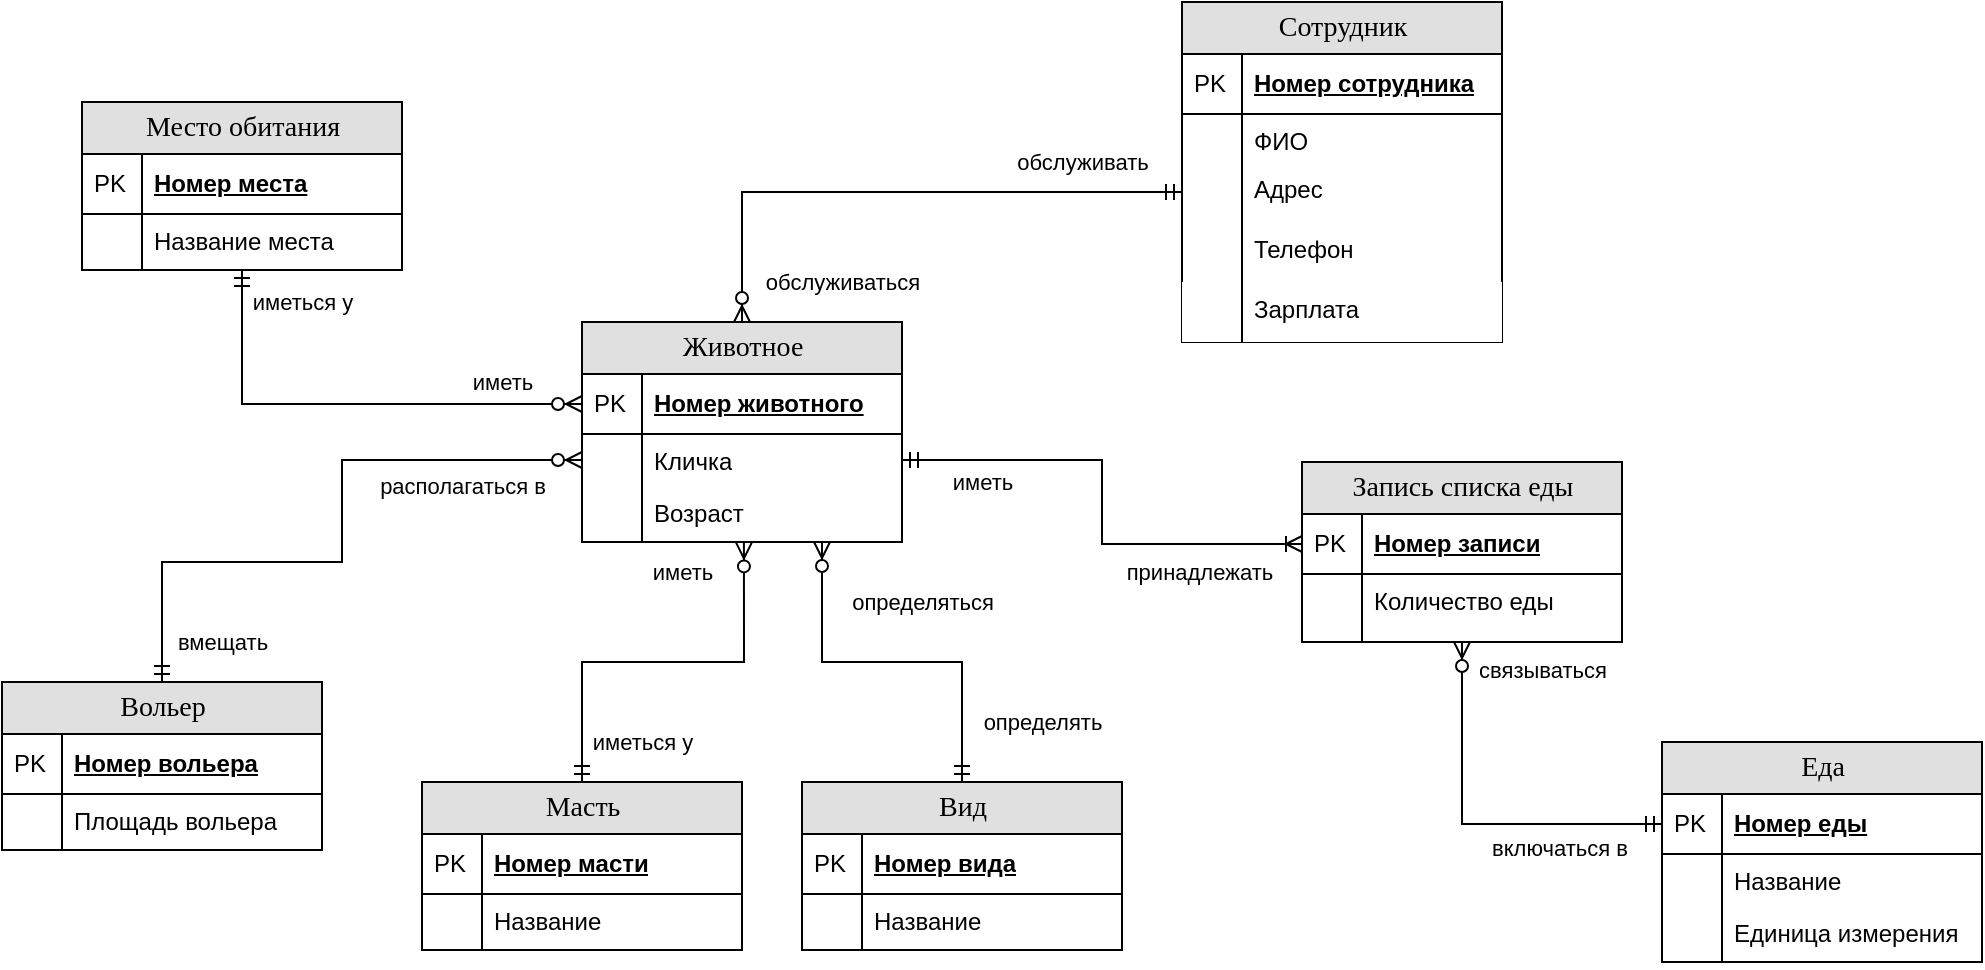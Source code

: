 <mxfile version="13.9.9" type="device"><diagram name="Page-1" id="e56a1550-8fbb-45ad-956c-1786394a9013"><mxGraphModel dx="782" dy="1182" grid="1" gridSize="10" guides="1" tooltips="1" connect="1" arrows="1" fold="1" page="1" pageScale="1" pageWidth="1100" pageHeight="850" background="#ffffff" math="0" shadow="0"><root><mxCell id="0"/><mxCell id="1" parent="0"/><mxCell id="2e49270ec7c68f3f-80" value="Животное" style="swimlane;html=1;fontStyle=0;childLayout=stackLayout;horizontal=1;startSize=26;fillColor=#e0e0e0;horizontalStack=0;resizeParent=1;resizeLast=0;collapsible=1;marginBottom=0;swimlaneFillColor=#ffffff;align=center;rounded=0;shadow=0;comic=0;labelBackgroundColor=none;strokeWidth=1;fontFamily=Verdana;fontSize=14" parent="1" vertex="1"><mxGeometry x="330" y="300" width="160" height="110" as="geometry"/></mxCell><mxCell id="2e49270ec7c68f3f-81" value="Номер животного" style="shape=partialRectangle;top=0;left=0;right=0;bottom=1;html=1;align=left;verticalAlign=middle;fillColor=none;spacingLeft=34;spacingRight=4;whiteSpace=wrap;overflow=hidden;rotatable=0;points=[[0,0.5],[1,0.5]];portConstraint=eastwest;dropTarget=0;fontStyle=5;" parent="2e49270ec7c68f3f-80" vertex="1"><mxGeometry y="26" width="160" height="30" as="geometry"/></mxCell><mxCell id="2e49270ec7c68f3f-82" value="PK" style="shape=partialRectangle;top=0;left=0;bottom=0;html=1;fillColor=none;align=left;verticalAlign=middle;spacingLeft=4;spacingRight=4;whiteSpace=wrap;overflow=hidden;rotatable=0;points=[];portConstraint=eastwest;part=1;" parent="2e49270ec7c68f3f-81" vertex="1" connectable="0"><mxGeometry width="30" height="30" as="geometry"/></mxCell><mxCell id="2e49270ec7c68f3f-83" value="Кличка" style="shape=partialRectangle;top=0;left=0;right=0;bottom=0;html=1;align=left;verticalAlign=top;fillColor=none;spacingLeft=34;spacingRight=4;whiteSpace=wrap;overflow=hidden;rotatable=0;points=[[0,0.5],[1,0.5]];portConstraint=eastwest;dropTarget=0;" parent="2e49270ec7c68f3f-80" vertex="1"><mxGeometry y="56" width="160" height="26" as="geometry"/></mxCell><mxCell id="2e49270ec7c68f3f-84" value="" style="shape=partialRectangle;top=0;left=0;bottom=0;html=1;fillColor=none;align=left;verticalAlign=top;spacingLeft=4;spacingRight=4;whiteSpace=wrap;overflow=hidden;rotatable=0;points=[];portConstraint=eastwest;part=1;" parent="2e49270ec7c68f3f-83" vertex="1" connectable="0"><mxGeometry width="30" height="26" as="geometry"/></mxCell><mxCell id="2e49270ec7c68f3f-85" value="Возраст" style="shape=partialRectangle;top=0;left=0;right=0;bottom=0;html=1;align=left;verticalAlign=top;fillColor=none;spacingLeft=34;spacingRight=4;whiteSpace=wrap;overflow=hidden;rotatable=0;points=[[0,0.5],[1,0.5]];portConstraint=eastwest;dropTarget=0;" parent="2e49270ec7c68f3f-80" vertex="1"><mxGeometry y="82" width="160" height="26" as="geometry"/></mxCell><mxCell id="2e49270ec7c68f3f-86" value="" style="shape=partialRectangle;top=0;left=0;bottom=0;html=1;fillColor=none;align=left;verticalAlign=top;spacingLeft=4;spacingRight=4;whiteSpace=wrap;overflow=hidden;rotatable=0;points=[];portConstraint=eastwest;part=1;" parent="2e49270ec7c68f3f-85" vertex="1" connectable="0"><mxGeometry width="30" height="26" as="geometry"/></mxCell><mxCell id="2e49270ec7c68f3f-89" value="" style="shape=partialRectangle;top=0;left=0;right=0;bottom=0;html=1;align=left;verticalAlign=top;fillColor=none;spacingLeft=34;spacingRight=4;whiteSpace=wrap;overflow=hidden;rotatable=0;points=[[0,0.5],[1,0.5]];portConstraint=eastwest;dropTarget=0;" parent="2e49270ec7c68f3f-80" vertex="1"><mxGeometry y="108" width="160" height="2" as="geometry"/></mxCell><mxCell id="2e49270ec7c68f3f-90" value="" style="shape=partialRectangle;top=0;left=0;bottom=0;html=1;fillColor=none;align=left;verticalAlign=top;spacingLeft=4;spacingRight=4;whiteSpace=wrap;overflow=hidden;rotatable=0;points=[];portConstraint=eastwest;part=1;" parent="2e49270ec7c68f3f-89" vertex="1" connectable="0"><mxGeometry width="30" height="2" as="geometry"/></mxCell><mxCell id="Nz0-8C4WThUC9HBEczMo-10" value="определяться" style="edgeStyle=orthogonalEdgeStyle;rounded=0;orthogonalLoop=1;jettySize=auto;html=1;entryX=0.75;entryY=1;entryDx=0;entryDy=0;endArrow=ERzeroToMany;endFill=1;startArrow=ERmandOne;startFill=0;" parent="1" source="Nz0-8C4WThUC9HBEczMo-1" target="2e49270ec7c68f3f-80" edge="1"><mxGeometry x="-0.158" y="-30" relative="1" as="geometry"><Array as="points"><mxPoint x="520" y="470"/><mxPoint x="450" y="470"/></Array><mxPoint as="offset"/></mxGeometry></mxCell><mxCell id="QNsVwbIaHJdL6liVWL36-19" value="определять" style="edgeLabel;html=1;align=center;verticalAlign=middle;resizable=0;points=[];" vertex="1" connectable="0" parent="Nz0-8C4WThUC9HBEczMo-10"><mxGeometry x="-0.579" y="2" relative="1" as="geometry"><mxPoint x="42" y="10" as="offset"/></mxGeometry></mxCell><mxCell id="Nz0-8C4WThUC9HBEczMo-1" value="Вид" style="swimlane;html=1;fontStyle=0;childLayout=stackLayout;horizontal=1;startSize=26;fillColor=#e0e0e0;horizontalStack=0;resizeParent=1;resizeLast=0;collapsible=1;marginBottom=0;swimlaneFillColor=#ffffff;align=center;rounded=0;shadow=0;comic=0;labelBackgroundColor=none;strokeWidth=1;fontFamily=Verdana;fontSize=14" parent="1" vertex="1"><mxGeometry x="440" y="530" width="160" height="84" as="geometry"/></mxCell><mxCell id="Nz0-8C4WThUC9HBEczMo-2" value="Номер вида" style="shape=partialRectangle;top=0;left=0;right=0;bottom=1;html=1;align=left;verticalAlign=middle;fillColor=none;spacingLeft=34;spacingRight=4;whiteSpace=wrap;overflow=hidden;rotatable=0;points=[[0,0.5],[1,0.5]];portConstraint=eastwest;dropTarget=0;fontStyle=5;" parent="Nz0-8C4WThUC9HBEczMo-1" vertex="1"><mxGeometry y="26" width="160" height="30" as="geometry"/></mxCell><mxCell id="Nz0-8C4WThUC9HBEczMo-3" value="PK" style="shape=partialRectangle;top=0;left=0;bottom=0;html=1;fillColor=none;align=left;verticalAlign=middle;spacingLeft=4;spacingRight=4;whiteSpace=wrap;overflow=hidden;rotatable=0;points=[];portConstraint=eastwest;part=1;" parent="Nz0-8C4WThUC9HBEczMo-2" vertex="1" connectable="0"><mxGeometry width="30" height="30" as="geometry"/></mxCell><mxCell id="Nz0-8C4WThUC9HBEczMo-4" value="Название" style="shape=partialRectangle;top=0;left=0;right=0;bottom=0;html=1;align=left;verticalAlign=top;fillColor=none;spacingLeft=34;spacingRight=4;whiteSpace=wrap;overflow=hidden;rotatable=0;points=[[0,0.5],[1,0.5]];portConstraint=eastwest;dropTarget=0;" parent="Nz0-8C4WThUC9HBEczMo-1" vertex="1"><mxGeometry y="56" width="160" height="26" as="geometry"/></mxCell><mxCell id="Nz0-8C4WThUC9HBEczMo-5" value="" style="shape=partialRectangle;top=0;left=0;bottom=0;html=1;fillColor=none;align=left;verticalAlign=top;spacingLeft=4;spacingRight=4;whiteSpace=wrap;overflow=hidden;rotatable=0;points=[];portConstraint=eastwest;part=1;" parent="Nz0-8C4WThUC9HBEczMo-4" vertex="1" connectable="0"><mxGeometry width="30" height="26" as="geometry"/></mxCell><mxCell id="Nz0-8C4WThUC9HBEczMo-8" value="" style="shape=partialRectangle;top=0;left=0;right=0;bottom=0;html=1;align=left;verticalAlign=top;fillColor=none;spacingLeft=34;spacingRight=4;whiteSpace=wrap;overflow=hidden;rotatable=0;points=[[0,0.5],[1,0.5]];portConstraint=eastwest;dropTarget=0;" parent="Nz0-8C4WThUC9HBEczMo-1" vertex="1"><mxGeometry y="82" width="160" height="2" as="geometry"/></mxCell><mxCell id="Nz0-8C4WThUC9HBEczMo-9" value="" style="shape=partialRectangle;top=0;left=0;bottom=0;html=1;fillColor=none;align=left;verticalAlign=top;spacingLeft=4;spacingRight=4;whiteSpace=wrap;overflow=hidden;rotatable=0;points=[];portConstraint=eastwest;part=1;" parent="Nz0-8C4WThUC9HBEczMo-8" vertex="1" connectable="0"><mxGeometry width="30" height="2" as="geometry"/></mxCell><mxCell id="Nz0-8C4WThUC9HBEczMo-18" value="" style="edgeStyle=orthogonalEdgeStyle;rounded=0;orthogonalLoop=1;jettySize=auto;html=1;entryX=0.506;entryY=1.1;entryDx=0;entryDy=0;entryPerimeter=0;startArrow=ERmandOne;startFill=0;endArrow=ERzeroToMany;endFill=1;" parent="1" source="Nz0-8C4WThUC9HBEczMo-11" target="2e49270ec7c68f3f-89" edge="1"><mxGeometry x="-0.104" y="20" relative="1" as="geometry"><mxPoint as="offset"/></mxGeometry></mxCell><mxCell id="QNsVwbIaHJdL6liVWL36-21" value="иметься у" style="edgeLabel;html=1;align=center;verticalAlign=middle;resizable=0;points=[];" vertex="1" connectable="0" parent="Nz0-8C4WThUC9HBEczMo-18"><mxGeometry x="-0.851" y="2" relative="1" as="geometry"><mxPoint x="32" y="-5" as="offset"/></mxGeometry></mxCell><mxCell id="QNsVwbIaHJdL6liVWL36-22" value="иметь" style="edgeLabel;html=1;align=center;verticalAlign=middle;resizable=0;points=[];" vertex="1" connectable="0" parent="Nz0-8C4WThUC9HBEczMo-18"><mxGeometry x="0.853" y="-3" relative="1" as="geometry"><mxPoint x="-33.97" as="offset"/></mxGeometry></mxCell><mxCell id="Nz0-8C4WThUC9HBEczMo-11" value="Масть" style="swimlane;html=1;fontStyle=0;childLayout=stackLayout;horizontal=1;startSize=26;fillColor=#e0e0e0;horizontalStack=0;resizeParent=1;resizeLast=0;collapsible=1;marginBottom=0;swimlaneFillColor=#ffffff;align=center;rounded=0;shadow=0;comic=0;labelBackgroundColor=none;strokeWidth=1;fontFamily=Verdana;fontSize=14" parent="1" vertex="1"><mxGeometry x="250" y="530" width="160" height="84" as="geometry"/></mxCell><mxCell id="Nz0-8C4WThUC9HBEczMo-12" value="Номер масти" style="shape=partialRectangle;top=0;left=0;right=0;bottom=1;html=1;align=left;verticalAlign=middle;fillColor=none;spacingLeft=34;spacingRight=4;whiteSpace=wrap;overflow=hidden;rotatable=0;points=[[0,0.5],[1,0.5]];portConstraint=eastwest;dropTarget=0;fontStyle=5;" parent="Nz0-8C4WThUC9HBEczMo-11" vertex="1"><mxGeometry y="26" width="160" height="30" as="geometry"/></mxCell><mxCell id="Nz0-8C4WThUC9HBEczMo-13" value="PK" style="shape=partialRectangle;top=0;left=0;bottom=0;html=1;fillColor=none;align=left;verticalAlign=middle;spacingLeft=4;spacingRight=4;whiteSpace=wrap;overflow=hidden;rotatable=0;points=[];portConstraint=eastwest;part=1;" parent="Nz0-8C4WThUC9HBEczMo-12" vertex="1" connectable="0"><mxGeometry width="30" height="30" as="geometry"/></mxCell><mxCell id="Nz0-8C4WThUC9HBEczMo-14" value="Название" style="shape=partialRectangle;top=0;left=0;right=0;bottom=0;html=1;align=left;verticalAlign=top;fillColor=none;spacingLeft=34;spacingRight=4;whiteSpace=wrap;overflow=hidden;rotatable=0;points=[[0,0.5],[1,0.5]];portConstraint=eastwest;dropTarget=0;" parent="Nz0-8C4WThUC9HBEczMo-11" vertex="1"><mxGeometry y="56" width="160" height="26" as="geometry"/></mxCell><mxCell id="Nz0-8C4WThUC9HBEczMo-15" value="" style="shape=partialRectangle;top=0;left=0;bottom=0;html=1;fillColor=none;align=left;verticalAlign=top;spacingLeft=4;spacingRight=4;whiteSpace=wrap;overflow=hidden;rotatable=0;points=[];portConstraint=eastwest;part=1;" parent="Nz0-8C4WThUC9HBEczMo-14" vertex="1" connectable="0"><mxGeometry width="30" height="26" as="geometry"/></mxCell><mxCell id="Nz0-8C4WThUC9HBEczMo-16" value="" style="shape=partialRectangle;top=0;left=0;right=0;bottom=0;html=1;align=left;verticalAlign=top;fillColor=none;spacingLeft=34;spacingRight=4;whiteSpace=wrap;overflow=hidden;rotatable=0;points=[[0,0.5],[1,0.5]];portConstraint=eastwest;dropTarget=0;" parent="Nz0-8C4WThUC9HBEczMo-11" vertex="1"><mxGeometry y="82" width="160" height="2" as="geometry"/></mxCell><mxCell id="Nz0-8C4WThUC9HBEczMo-17" value="" style="shape=partialRectangle;top=0;left=0;bottom=0;html=1;fillColor=none;align=left;verticalAlign=top;spacingLeft=4;spacingRight=4;whiteSpace=wrap;overflow=hidden;rotatable=0;points=[];portConstraint=eastwest;part=1;" parent="Nz0-8C4WThUC9HBEczMo-16" vertex="1" connectable="0"><mxGeometry width="30" height="2" as="geometry"/></mxCell><mxCell id="Nz0-8C4WThUC9HBEczMo-19" value="Сотрудник" style="swimlane;html=1;fontStyle=0;childLayout=stackLayout;horizontal=1;startSize=26;fillColor=#e0e0e0;horizontalStack=0;resizeParent=1;resizeLast=0;collapsible=1;marginBottom=0;swimlaneFillColor=#ffffff;align=center;rounded=0;shadow=0;comic=0;labelBackgroundColor=none;strokeWidth=1;fontFamily=Verdana;fontSize=14" parent="1" vertex="1"><mxGeometry x="630" y="140" width="160" height="170" as="geometry"/></mxCell><mxCell id="Nz0-8C4WThUC9HBEczMo-20" value="Номер сотрудника" style="shape=partialRectangle;top=0;left=0;right=0;bottom=1;html=1;align=left;verticalAlign=middle;fillColor=none;spacingLeft=34;spacingRight=4;whiteSpace=wrap;overflow=hidden;rotatable=0;points=[[0,0.5],[1,0.5]];portConstraint=eastwest;dropTarget=0;fontStyle=5;" parent="Nz0-8C4WThUC9HBEczMo-19" vertex="1"><mxGeometry y="26" width="160" height="30" as="geometry"/></mxCell><mxCell id="Nz0-8C4WThUC9HBEczMo-21" value="PK" style="shape=partialRectangle;top=0;left=0;bottom=0;html=1;fillColor=none;align=left;verticalAlign=middle;spacingLeft=4;spacingRight=4;whiteSpace=wrap;overflow=hidden;rotatable=0;points=[];portConstraint=eastwest;part=1;" parent="Nz0-8C4WThUC9HBEczMo-20" vertex="1" connectable="0"><mxGeometry width="30" height="30" as="geometry"/></mxCell><mxCell id="Nz0-8C4WThUC9HBEczMo-22" value="ФИО&lt;br&gt;" style="shape=partialRectangle;top=0;left=0;right=0;bottom=0;html=1;align=left;verticalAlign=top;fillColor=none;spacingLeft=34;spacingRight=4;whiteSpace=wrap;overflow=hidden;rotatable=0;points=[[0,0.5],[1,0.5]];portConstraint=eastwest;dropTarget=0;" parent="Nz0-8C4WThUC9HBEczMo-19" vertex="1"><mxGeometry y="56" width="160" height="24" as="geometry"/></mxCell><mxCell id="Nz0-8C4WThUC9HBEczMo-23" value="" style="shape=partialRectangle;top=0;left=0;bottom=0;html=1;fillColor=none;align=left;verticalAlign=top;spacingLeft=4;spacingRight=4;whiteSpace=wrap;overflow=hidden;rotatable=0;points=[];portConstraint=eastwest;part=1;" parent="Nz0-8C4WThUC9HBEczMo-22" vertex="1" connectable="0"><mxGeometry width="30" height="24" as="geometry"/></mxCell><mxCell id="Nz0-8C4WThUC9HBEczMo-24" value="Адрес" style="shape=partialRectangle;top=0;left=0;right=0;bottom=0;html=1;align=left;verticalAlign=top;fillColor=none;spacingLeft=34;spacingRight=4;whiteSpace=wrap;overflow=hidden;rotatable=0;points=[[0,0.5],[1,0.5]];portConstraint=eastwest;dropTarget=0;" parent="Nz0-8C4WThUC9HBEczMo-19" vertex="1"><mxGeometry y="80" width="160" height="30" as="geometry"/></mxCell><mxCell id="Nz0-8C4WThUC9HBEczMo-25" value="" style="shape=partialRectangle;top=0;left=0;bottom=0;html=1;fillColor=none;align=left;verticalAlign=top;spacingLeft=4;spacingRight=4;whiteSpace=wrap;overflow=hidden;rotatable=0;points=[];portConstraint=eastwest;part=1;" parent="Nz0-8C4WThUC9HBEczMo-24" vertex="1" connectable="0"><mxGeometry width="30" height="30" as="geometry"/></mxCell><mxCell id="Nz0-8C4WThUC9HBEczMo-26" value="Телефон" style="shape=partialRectangle;top=0;left=0;right=0;bottom=0;html=1;align=left;verticalAlign=top;fillColor=none;spacingLeft=34;spacingRight=4;whiteSpace=wrap;overflow=hidden;rotatable=0;points=[[0,0.5],[1,0.5]];portConstraint=eastwest;dropTarget=0;" parent="Nz0-8C4WThUC9HBEczMo-19" vertex="1"><mxGeometry y="110" width="160" height="30" as="geometry"/></mxCell><mxCell id="Nz0-8C4WThUC9HBEczMo-27" value="" style="shape=partialRectangle;top=0;left=0;bottom=0;html=1;fillColor=none;align=left;verticalAlign=top;spacingLeft=4;spacingRight=4;whiteSpace=wrap;overflow=hidden;rotatable=0;points=[];portConstraint=eastwest;part=1;" parent="Nz0-8C4WThUC9HBEczMo-26" vertex="1" connectable="0"><mxGeometry width="30" height="30" as="geometry"/></mxCell><mxCell id="Nz0-8C4WThUC9HBEczMo-28" value="Зарплата" style="shape=partialRectangle;top=0;left=0;right=0;bottom=0;html=1;align=left;verticalAlign=top;spacingLeft=34;spacingRight=4;whiteSpace=wrap;overflow=hidden;rotatable=0;points=[[0,0.5],[1,0.5]];portConstraint=eastwest;dropTarget=0;shadow=0;perimeterSpacing=0;sketch=0;" parent="Nz0-8C4WThUC9HBEczMo-19" vertex="1"><mxGeometry y="140" width="160" height="30" as="geometry"/></mxCell><mxCell id="Nz0-8C4WThUC9HBEczMo-29" value="" style="shape=partialRectangle;top=0;left=0;bottom=0;html=1;fillColor=none;align=left;verticalAlign=top;spacingLeft=4;spacingRight=4;whiteSpace=wrap;overflow=hidden;rotatable=0;points=[];portConstraint=eastwest;part=1;" parent="Nz0-8C4WThUC9HBEczMo-28" vertex="1" connectable="0"><mxGeometry width="30" height="30" as="geometry"/></mxCell><mxCell id="Nz0-8C4WThUC9HBEczMo-30" style="edgeStyle=orthogonalEdgeStyle;rounded=0;orthogonalLoop=1;jettySize=auto;html=1;entryX=0.5;entryY=0;entryDx=0;entryDy=0;startArrow=ERmandOne;startFill=0;endArrow=ERzeroToMany;endFill=1;exitX=0;exitY=0.5;exitDx=0;exitDy=0;" parent="1" source="Nz0-8C4WThUC9HBEczMo-24" target="2e49270ec7c68f3f-80" edge="1"><mxGeometry relative="1" as="geometry"><mxPoint x="530" y="235" as="sourcePoint"/><Array as="points"><mxPoint x="410" y="235"/></Array></mxGeometry></mxCell><mxCell id="QNsVwbIaHJdL6liVWL36-27" value="обслуживать" style="edgeLabel;html=1;align=center;verticalAlign=middle;resizable=0;points=[];" vertex="1" connectable="0" parent="Nz0-8C4WThUC9HBEczMo-30"><mxGeometry x="-0.789" y="3" relative="1" as="geometry"><mxPoint x="-20" y="-18" as="offset"/></mxGeometry></mxCell><mxCell id="QNsVwbIaHJdL6liVWL36-28" value="обслуживаться" style="edgeLabel;html=1;align=center;verticalAlign=middle;resizable=0;points=[];" vertex="1" connectable="0" parent="Nz0-8C4WThUC9HBEczMo-30"><mxGeometry x="0.923" y="-1" relative="1" as="geometry"><mxPoint x="51" y="-9" as="offset"/></mxGeometry></mxCell><mxCell id="Nz0-8C4WThUC9HBEczMo-31" value="Вольер" style="swimlane;html=1;fontStyle=0;childLayout=stackLayout;horizontal=1;startSize=26;fillColor=#e0e0e0;horizontalStack=0;resizeParent=1;resizeLast=0;collapsible=1;marginBottom=0;swimlaneFillColor=#ffffff;align=center;rounded=0;shadow=0;comic=0;labelBackgroundColor=none;strokeWidth=1;fontFamily=Verdana;fontSize=14" parent="1" vertex="1"><mxGeometry x="40" y="480" width="160" height="84" as="geometry"/></mxCell><mxCell id="Nz0-8C4WThUC9HBEczMo-32" value="Номер вольера" style="shape=partialRectangle;top=0;left=0;right=0;bottom=1;html=1;align=left;verticalAlign=middle;fillColor=none;spacingLeft=34;spacingRight=4;whiteSpace=wrap;overflow=hidden;rotatable=0;points=[[0,0.5],[1,0.5]];portConstraint=eastwest;dropTarget=0;fontStyle=5;" parent="Nz0-8C4WThUC9HBEczMo-31" vertex="1"><mxGeometry y="26" width="160" height="30" as="geometry"/></mxCell><mxCell id="Nz0-8C4WThUC9HBEczMo-33" value="PK" style="shape=partialRectangle;top=0;left=0;bottom=0;html=1;fillColor=none;align=left;verticalAlign=middle;spacingLeft=4;spacingRight=4;whiteSpace=wrap;overflow=hidden;rotatable=0;points=[];portConstraint=eastwest;part=1;" parent="Nz0-8C4WThUC9HBEczMo-32" vertex="1" connectable="0"><mxGeometry width="30" height="30" as="geometry"/></mxCell><mxCell id="Nz0-8C4WThUC9HBEczMo-34" value="Площадь вольера" style="shape=partialRectangle;top=0;left=0;right=0;bottom=0;html=1;align=left;verticalAlign=top;fillColor=none;spacingLeft=34;spacingRight=4;whiteSpace=wrap;overflow=hidden;rotatable=0;points=[[0,0.5],[1,0.5]];portConstraint=eastwest;dropTarget=0;" parent="Nz0-8C4WThUC9HBEczMo-31" vertex="1"><mxGeometry y="56" width="160" height="26" as="geometry"/></mxCell><mxCell id="Nz0-8C4WThUC9HBEczMo-35" value="" style="shape=partialRectangle;top=0;left=0;bottom=0;html=1;fillColor=none;align=left;verticalAlign=top;spacingLeft=4;spacingRight=4;whiteSpace=wrap;overflow=hidden;rotatable=0;points=[];portConstraint=eastwest;part=1;" parent="Nz0-8C4WThUC9HBEczMo-34" vertex="1" connectable="0"><mxGeometry width="30" height="26" as="geometry"/></mxCell><mxCell id="Nz0-8C4WThUC9HBEczMo-36" value="" style="shape=partialRectangle;top=0;left=0;right=0;bottom=0;html=1;align=left;verticalAlign=top;fillColor=none;spacingLeft=34;spacingRight=4;whiteSpace=wrap;overflow=hidden;rotatable=0;points=[[0,0.5],[1,0.5]];portConstraint=eastwest;dropTarget=0;" parent="Nz0-8C4WThUC9HBEczMo-31" vertex="1"><mxGeometry y="82" width="160" height="2" as="geometry"/></mxCell><mxCell id="Nz0-8C4WThUC9HBEczMo-37" value="" style="shape=partialRectangle;top=0;left=0;bottom=0;html=1;fillColor=none;align=left;verticalAlign=top;spacingLeft=4;spacingRight=4;whiteSpace=wrap;overflow=hidden;rotatable=0;points=[];portConstraint=eastwest;part=1;" parent="Nz0-8C4WThUC9HBEczMo-36" vertex="1" connectable="0"><mxGeometry width="30" height="2" as="geometry"/></mxCell><mxCell id="Nz0-8C4WThUC9HBEczMo-38" style="rounded=0;orthogonalLoop=1;jettySize=auto;html=1;startArrow=ERmandOne;startFill=0;endArrow=ERzeroToMany;endFill=1;edgeStyle=orthogonalEdgeStyle;exitX=0.5;exitY=0;exitDx=0;exitDy=0;entryX=0;entryY=0.5;entryDx=0;entryDy=0;" parent="1" source="Nz0-8C4WThUC9HBEczMo-31" target="2e49270ec7c68f3f-83" edge="1"><mxGeometry relative="1" as="geometry"><mxPoint x="140" y="470" as="sourcePoint"/><mxPoint x="280" y="380" as="targetPoint"/><Array as="points"><mxPoint x="120" y="420"/><mxPoint x="210" y="420"/><mxPoint x="210" y="369"/></Array></mxGeometry></mxCell><mxCell id="QNsVwbIaHJdL6liVWL36-25" value="располагаться в" style="edgeLabel;html=1;align=center;verticalAlign=middle;resizable=0;points=[];" vertex="1" connectable="0" parent="Nz0-8C4WThUC9HBEczMo-38"><mxGeometry x="0.901" y="-2" relative="1" as="geometry"><mxPoint x="-44" y="11" as="offset"/></mxGeometry></mxCell><mxCell id="QNsVwbIaHJdL6liVWL36-26" value="вмещать" style="edgeLabel;html=1;align=center;verticalAlign=middle;resizable=0;points=[];" vertex="1" connectable="0" parent="Nz0-8C4WThUC9HBEczMo-38"><mxGeometry x="-0.919" y="-1" relative="1" as="geometry"><mxPoint x="29" y="-7" as="offset"/></mxGeometry></mxCell><mxCell id="Nz0-8C4WThUC9HBEczMo-46" style="edgeStyle=orthogonalEdgeStyle;rounded=0;orthogonalLoop=1;jettySize=auto;html=1;entryX=0;entryY=0.5;entryDx=0;entryDy=0;startArrow=ERmandOne;startFill=0;endArrow=ERzeroToMany;endFill=1;" parent="1" source="Nz0-8C4WThUC9HBEczMo-39" target="2e49270ec7c68f3f-81" edge="1"><mxGeometry relative="1" as="geometry"/></mxCell><mxCell id="QNsVwbIaHJdL6liVWL36-23" value="иметься у" style="edgeLabel;html=1;align=center;verticalAlign=middle;resizable=0;points=[];" vertex="1" connectable="0" parent="Nz0-8C4WThUC9HBEczMo-46"><mxGeometry x="-0.907" y="2" relative="1" as="geometry"><mxPoint x="28" y="5" as="offset"/></mxGeometry></mxCell><mxCell id="QNsVwbIaHJdL6liVWL36-24" value="иметь" style="edgeLabel;html=1;align=center;verticalAlign=middle;resizable=0;points=[];" vertex="1" connectable="0" parent="Nz0-8C4WThUC9HBEczMo-46"><mxGeometry x="0.831" y="2" relative="1" as="geometry"><mxPoint x="-20" y="-9" as="offset"/></mxGeometry></mxCell><mxCell id="Nz0-8C4WThUC9HBEczMo-39" value="Место обитания" style="swimlane;html=1;fontStyle=0;childLayout=stackLayout;horizontal=1;startSize=26;fillColor=#e0e0e0;horizontalStack=0;resizeParent=1;resizeLast=0;collapsible=1;marginBottom=0;swimlaneFillColor=#ffffff;align=center;rounded=0;shadow=0;comic=0;labelBackgroundColor=none;strokeWidth=1;fontFamily=Verdana;fontSize=14" parent="1" vertex="1"><mxGeometry x="80" y="190" width="160" height="84" as="geometry"/></mxCell><mxCell id="Nz0-8C4WThUC9HBEczMo-40" value="Номер места" style="shape=partialRectangle;top=0;left=0;right=0;bottom=1;html=1;align=left;verticalAlign=middle;fillColor=none;spacingLeft=34;spacingRight=4;whiteSpace=wrap;overflow=hidden;rotatable=0;points=[[0,0.5],[1,0.5]];portConstraint=eastwest;dropTarget=0;fontStyle=5;" parent="Nz0-8C4WThUC9HBEczMo-39" vertex="1"><mxGeometry y="26" width="160" height="30" as="geometry"/></mxCell><mxCell id="Nz0-8C4WThUC9HBEczMo-41" value="PK" style="shape=partialRectangle;top=0;left=0;bottom=0;html=1;fillColor=none;align=left;verticalAlign=middle;spacingLeft=4;spacingRight=4;whiteSpace=wrap;overflow=hidden;rotatable=0;points=[];portConstraint=eastwest;part=1;" parent="Nz0-8C4WThUC9HBEczMo-40" vertex="1" connectable="0"><mxGeometry width="30" height="30" as="geometry"/></mxCell><mxCell id="Nz0-8C4WThUC9HBEczMo-42" value="Название места" style="shape=partialRectangle;top=0;left=0;right=0;bottom=0;html=1;align=left;verticalAlign=top;fillColor=none;spacingLeft=34;spacingRight=4;whiteSpace=wrap;overflow=hidden;rotatable=0;points=[[0,0.5],[1,0.5]];portConstraint=eastwest;dropTarget=0;" parent="Nz0-8C4WThUC9HBEczMo-39" vertex="1"><mxGeometry y="56" width="160" height="26" as="geometry"/></mxCell><mxCell id="Nz0-8C4WThUC9HBEczMo-43" value="" style="shape=partialRectangle;top=0;left=0;bottom=0;html=1;fillColor=none;align=left;verticalAlign=top;spacingLeft=4;spacingRight=4;whiteSpace=wrap;overflow=hidden;rotatable=0;points=[];portConstraint=eastwest;part=1;" parent="Nz0-8C4WThUC9HBEczMo-42" vertex="1" connectable="0"><mxGeometry width="30" height="26" as="geometry"/></mxCell><mxCell id="Nz0-8C4WThUC9HBEczMo-44" value="" style="shape=partialRectangle;top=0;left=0;right=0;bottom=0;html=1;align=left;verticalAlign=top;fillColor=none;spacingLeft=34;spacingRight=4;whiteSpace=wrap;overflow=hidden;rotatable=0;points=[[0,0.5],[1,0.5]];portConstraint=eastwest;dropTarget=0;" parent="Nz0-8C4WThUC9HBEczMo-39" vertex="1"><mxGeometry y="82" width="160" height="2" as="geometry"/></mxCell><mxCell id="Nz0-8C4WThUC9HBEczMo-45" value="" style="shape=partialRectangle;top=0;left=0;bottom=0;html=1;fillColor=none;align=left;verticalAlign=top;spacingLeft=4;spacingRight=4;whiteSpace=wrap;overflow=hidden;rotatable=0;points=[];portConstraint=eastwest;part=1;" parent="Nz0-8C4WThUC9HBEczMo-44" vertex="1" connectable="0"><mxGeometry width="30" height="2" as="geometry"/></mxCell><mxCell id="QNsVwbIaHJdL6liVWL36-1" value="Еда" style="swimlane;html=1;fontStyle=0;childLayout=stackLayout;horizontal=1;startSize=26;fillColor=#e0e0e0;horizontalStack=0;resizeParent=1;resizeLast=0;collapsible=1;marginBottom=0;swimlaneFillColor=#ffffff;align=center;rounded=0;shadow=0;comic=0;labelBackgroundColor=none;strokeWidth=1;fontFamily=Verdana;fontSize=14" vertex="1" parent="1"><mxGeometry x="870" y="510" width="160" height="110" as="geometry"/></mxCell><mxCell id="QNsVwbIaHJdL6liVWL36-2" value="Номер еды" style="shape=partialRectangle;top=0;left=0;right=0;bottom=1;html=1;align=left;verticalAlign=middle;fillColor=none;spacingLeft=34;spacingRight=4;whiteSpace=wrap;overflow=hidden;rotatable=0;points=[[0,0.5],[1,0.5]];portConstraint=eastwest;dropTarget=0;fontStyle=5;" vertex="1" parent="QNsVwbIaHJdL6liVWL36-1"><mxGeometry y="26" width="160" height="30" as="geometry"/></mxCell><mxCell id="QNsVwbIaHJdL6liVWL36-3" value="PK" style="shape=partialRectangle;top=0;left=0;bottom=0;html=1;fillColor=none;align=left;verticalAlign=middle;spacingLeft=4;spacingRight=4;whiteSpace=wrap;overflow=hidden;rotatable=0;points=[];portConstraint=eastwest;part=1;" vertex="1" connectable="0" parent="QNsVwbIaHJdL6liVWL36-2"><mxGeometry width="30" height="30" as="geometry"/></mxCell><mxCell id="QNsVwbIaHJdL6liVWL36-4" value="Название" style="shape=partialRectangle;top=0;left=0;right=0;bottom=0;html=1;align=left;verticalAlign=top;fillColor=none;spacingLeft=34;spacingRight=4;whiteSpace=wrap;overflow=hidden;rotatable=0;points=[[0,0.5],[1,0.5]];portConstraint=eastwest;dropTarget=0;" vertex="1" parent="QNsVwbIaHJdL6liVWL36-1"><mxGeometry y="56" width="160" height="26" as="geometry"/></mxCell><mxCell id="QNsVwbIaHJdL6liVWL36-5" value="" style="shape=partialRectangle;top=0;left=0;bottom=0;html=1;fillColor=none;align=left;verticalAlign=top;spacingLeft=4;spacingRight=4;whiteSpace=wrap;overflow=hidden;rotatable=0;points=[];portConstraint=eastwest;part=1;" vertex="1" connectable="0" parent="QNsVwbIaHJdL6liVWL36-4"><mxGeometry width="30" height="26" as="geometry"/></mxCell><mxCell id="QNsVwbIaHJdL6liVWL36-6" value="Единица измерения" style="shape=partialRectangle;top=0;left=0;right=0;bottom=0;html=1;align=left;verticalAlign=top;fillColor=none;spacingLeft=34;spacingRight=4;whiteSpace=wrap;overflow=hidden;rotatable=0;points=[[0,0.5],[1,0.5]];portConstraint=eastwest;dropTarget=0;" vertex="1" parent="QNsVwbIaHJdL6liVWL36-1"><mxGeometry y="82" width="160" height="28" as="geometry"/></mxCell><mxCell id="QNsVwbIaHJdL6liVWL36-7" value="" style="shape=partialRectangle;top=0;left=0;bottom=0;html=1;fillColor=none;align=left;verticalAlign=top;spacingLeft=4;spacingRight=4;whiteSpace=wrap;overflow=hidden;rotatable=0;points=[];portConstraint=eastwest;part=1;" vertex="1" connectable="0" parent="QNsVwbIaHJdL6liVWL36-6"><mxGeometry width="30" height="28" as="geometry"/></mxCell><mxCell id="QNsVwbIaHJdL6liVWL36-15" style="edgeStyle=orthogonalEdgeStyle;rounded=0;orthogonalLoop=1;jettySize=auto;html=1;entryX=0;entryY=0.5;entryDx=0;entryDy=0;startArrow=ERzeroToMany;startFill=1;endArrow=ERmandOne;endFill=0;" edge="1" parent="1" source="QNsVwbIaHJdL6liVWL36-8" target="QNsVwbIaHJdL6liVWL36-2"><mxGeometry relative="1" as="geometry"/></mxCell><mxCell id="QNsVwbIaHJdL6liVWL36-31" value="включаться в&amp;nbsp;" style="edgeLabel;html=1;align=center;verticalAlign=middle;resizable=0;points=[];" vertex="1" connectable="0" parent="QNsVwbIaHJdL6liVWL36-15"><mxGeometry x="0.885" y="2" relative="1" as="geometry"><mxPoint x="-39" y="14" as="offset"/></mxGeometry></mxCell><mxCell id="QNsVwbIaHJdL6liVWL36-32" value="связываться" style="edgeLabel;html=1;align=center;verticalAlign=middle;resizable=0;points=[];" vertex="1" connectable="0" parent="QNsVwbIaHJdL6liVWL36-15"><mxGeometry x="-0.853" relative="1" as="geometry"><mxPoint x="40" as="offset"/></mxGeometry></mxCell><mxCell id="QNsVwbIaHJdL6liVWL36-8" value="Запись списка еды" style="swimlane;html=1;fontStyle=0;childLayout=stackLayout;horizontal=1;startSize=26;fillColor=#e0e0e0;horizontalStack=0;resizeParent=1;resizeLast=0;collapsible=1;marginBottom=0;swimlaneFillColor=#ffffff;align=center;rounded=0;shadow=0;comic=0;labelBackgroundColor=none;strokeWidth=1;fontFamily=Verdana;fontSize=14" vertex="1" parent="1"><mxGeometry x="690" y="370" width="160" height="90" as="geometry"/></mxCell><mxCell id="QNsVwbIaHJdL6liVWL36-9" value="Номер записи" style="shape=partialRectangle;top=0;left=0;right=0;bottom=1;html=1;align=left;verticalAlign=middle;fillColor=none;spacingLeft=34;spacingRight=4;whiteSpace=wrap;overflow=hidden;rotatable=0;points=[[0,0.5],[1,0.5]];portConstraint=eastwest;dropTarget=0;fontStyle=5;" vertex="1" parent="QNsVwbIaHJdL6liVWL36-8"><mxGeometry y="26" width="160" height="30" as="geometry"/></mxCell><mxCell id="QNsVwbIaHJdL6liVWL36-10" value="PK" style="shape=partialRectangle;top=0;left=0;bottom=0;html=1;fillColor=none;align=left;verticalAlign=middle;spacingLeft=4;spacingRight=4;whiteSpace=wrap;overflow=hidden;rotatable=0;points=[];portConstraint=eastwest;part=1;" vertex="1" connectable="0" parent="QNsVwbIaHJdL6liVWL36-9"><mxGeometry width="30" height="30" as="geometry"/></mxCell><mxCell id="QNsVwbIaHJdL6liVWL36-11" value="Количество еды" style="shape=partialRectangle;top=0;left=0;right=0;bottom=0;html=1;align=left;verticalAlign=top;fillColor=none;spacingLeft=34;spacingRight=4;whiteSpace=wrap;overflow=hidden;rotatable=0;points=[[0,0.5],[1,0.5]];portConstraint=eastwest;dropTarget=0;" vertex="1" parent="QNsVwbIaHJdL6liVWL36-8"><mxGeometry y="56" width="160" height="34" as="geometry"/></mxCell><mxCell id="QNsVwbIaHJdL6liVWL36-12" value="" style="shape=partialRectangle;top=0;left=0;bottom=0;html=1;fillColor=none;align=left;verticalAlign=top;spacingLeft=4;spacingRight=4;whiteSpace=wrap;overflow=hidden;rotatable=0;points=[];portConstraint=eastwest;part=1;" vertex="1" connectable="0" parent="QNsVwbIaHJdL6liVWL36-11"><mxGeometry width="30" height="34" as="geometry"/></mxCell><mxCell id="QNsVwbIaHJdL6liVWL36-16" style="edgeStyle=orthogonalEdgeStyle;rounded=0;orthogonalLoop=1;jettySize=auto;html=1;entryX=0;entryY=0.5;entryDx=0;entryDy=0;startArrow=ERmandOne;startFill=0;endArrow=ERoneToMany;endFill=0;" edge="1" parent="1" source="2e49270ec7c68f3f-83" target="QNsVwbIaHJdL6liVWL36-9"><mxGeometry relative="1" as="geometry"><Array as="points"><mxPoint x="590" y="369"/><mxPoint x="590" y="411"/></Array></mxGeometry></mxCell><mxCell id="QNsVwbIaHJdL6liVWL36-29" value="принадлежать&amp;nbsp;" style="edgeLabel;html=1;align=center;verticalAlign=middle;resizable=0;points=[];" vertex="1" connectable="0" parent="QNsVwbIaHJdL6liVWL36-16"><mxGeometry x="0.917" y="1" relative="1" as="geometry"><mxPoint x="-40" y="15" as="offset"/></mxGeometry></mxCell><mxCell id="QNsVwbIaHJdL6liVWL36-30" value="иметь" style="edgeLabel;html=1;align=center;verticalAlign=middle;resizable=0;points=[];" vertex="1" connectable="0" parent="QNsVwbIaHJdL6liVWL36-16"><mxGeometry x="-0.835" y="-1" relative="1" as="geometry"><mxPoint x="20" y="10" as="offset"/></mxGeometry></mxCell></root></mxGraphModel></diagram></mxfile>